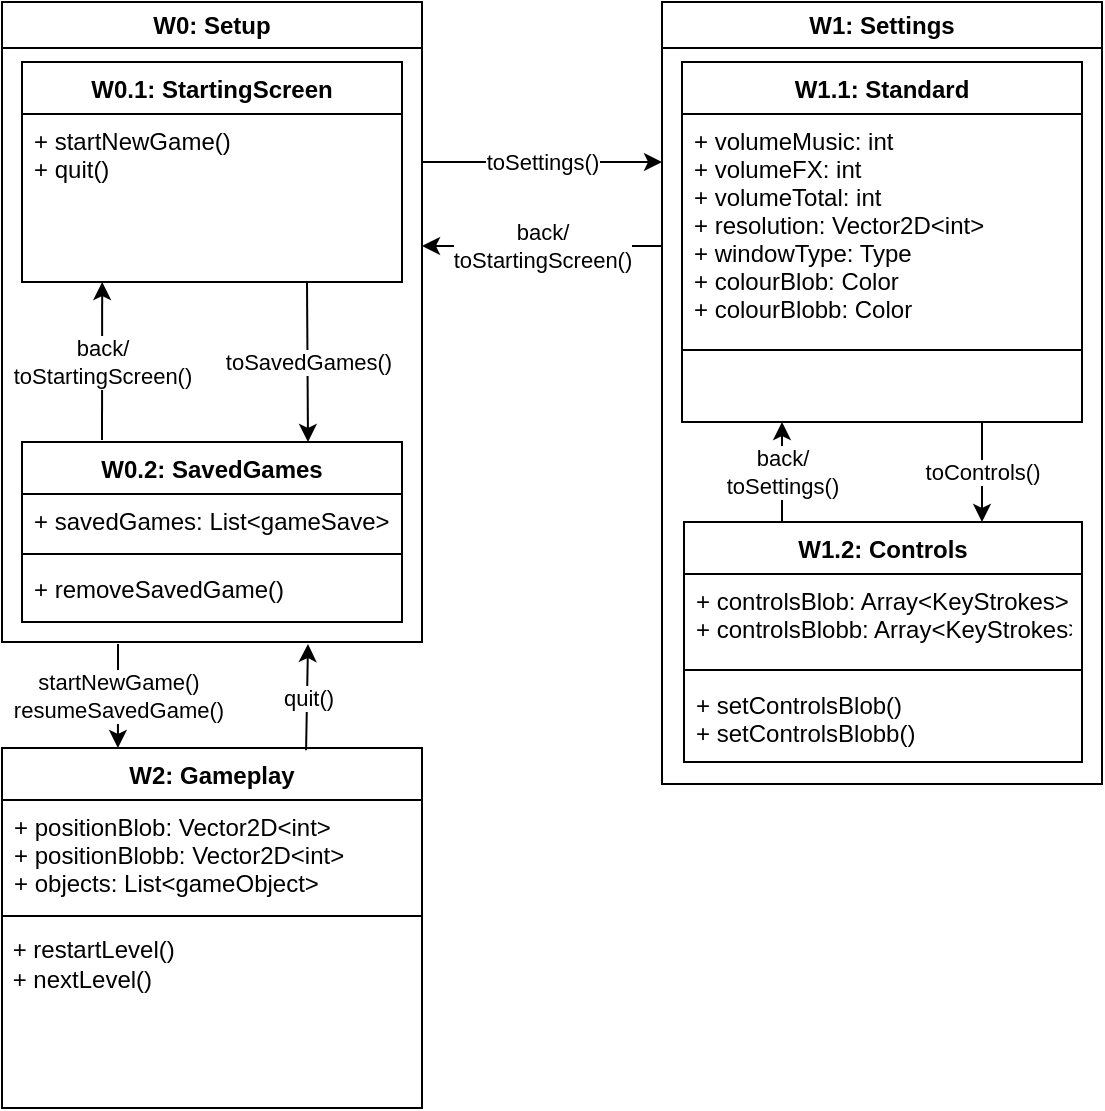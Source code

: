 <mxfile version="24.7.7">
  <diagram id="C5RBs43oDa-KdzZeNtuy" name="Page-1">
    <mxGraphModel dx="1434" dy="795" grid="1" gridSize="10" guides="1" tooltips="1" connect="1" arrows="1" fold="1" page="1" pageScale="1" pageWidth="827" pageHeight="1169" math="0" shadow="0">
      <root>
        <mxCell id="WIyWlLk6GJQsqaUBKTNV-0" />
        <mxCell id="WIyWlLk6GJQsqaUBKTNV-1" parent="WIyWlLk6GJQsqaUBKTNV-0" />
        <mxCell id="zkfFHV4jXpPFQw0GAbJ--0" value="W0.1: StartingScreen" style="swimlane;fontStyle=1;align=center;verticalAlign=top;childLayout=stackLayout;horizontal=1;startSize=26;horizontalStack=0;resizeParent=1;resizeLast=0;collapsible=1;marginBottom=0;rounded=0;shadow=0;strokeWidth=1;" parent="WIyWlLk6GJQsqaUBKTNV-1" vertex="1">
          <mxGeometry x="120" y="110" width="190" height="110" as="geometry">
            <mxRectangle x="230" y="140" width="160" height="26" as="alternateBounds" />
          </mxGeometry>
        </mxCell>
        <mxCell id="zkfFHV4jXpPFQw0GAbJ--5" value="+ startNewGame()&#xa;+ quit()&#xa;" style="text;align=left;verticalAlign=top;spacingLeft=4;spacingRight=4;overflow=hidden;rotatable=0;points=[[0,0.5],[1,0.5]];portConstraint=eastwest;" parent="zkfFHV4jXpPFQw0GAbJ--0" vertex="1">
          <mxGeometry y="26" width="190" height="80" as="geometry" />
        </mxCell>
        <mxCell id="zkfFHV4jXpPFQw0GAbJ--6" value="W0.2: SavedGames" style="swimlane;fontStyle=1;align=center;verticalAlign=top;childLayout=stackLayout;horizontal=1;startSize=26;horizontalStack=0;resizeParent=1;resizeLast=0;collapsible=1;marginBottom=0;rounded=0;shadow=0;strokeWidth=1;" parent="WIyWlLk6GJQsqaUBKTNV-1" vertex="1">
          <mxGeometry x="120" y="300" width="190" height="90" as="geometry">
            <mxRectangle x="130" y="380" width="160" height="26" as="alternateBounds" />
          </mxGeometry>
        </mxCell>
        <mxCell id="zkfFHV4jXpPFQw0GAbJ--7" value="+ savedGames: List&lt;gameSave&gt;" style="text;align=left;verticalAlign=top;spacingLeft=4;spacingRight=4;overflow=hidden;rotatable=0;points=[[0,0.5],[1,0.5]];portConstraint=eastwest;" parent="zkfFHV4jXpPFQw0GAbJ--6" vertex="1">
          <mxGeometry y="26" width="190" height="26" as="geometry" />
        </mxCell>
        <mxCell id="zkfFHV4jXpPFQw0GAbJ--9" value="" style="line;html=1;strokeWidth=1;align=left;verticalAlign=middle;spacingTop=-1;spacingLeft=3;spacingRight=3;rotatable=0;labelPosition=right;points=[];portConstraint=eastwest;" parent="zkfFHV4jXpPFQw0GAbJ--6" vertex="1">
          <mxGeometry y="52" width="190" height="8" as="geometry" />
        </mxCell>
        <mxCell id="zkfFHV4jXpPFQw0GAbJ--11" value="+ removeSavedGame()&#xa;" style="text;align=left;verticalAlign=top;spacingLeft=4;spacingRight=4;overflow=hidden;rotatable=0;points=[[0,0.5],[1,0.5]];portConstraint=eastwest;" parent="zkfFHV4jXpPFQw0GAbJ--6" vertex="1">
          <mxGeometry y="60" width="190" height="30" as="geometry" />
        </mxCell>
        <mxCell id="2Xg2u8yUF1Zuy6DpPv6z-0" value="W1: Settings" style="swimlane;whiteSpace=wrap;html=1;" vertex="1" parent="WIyWlLk6GJQsqaUBKTNV-1">
          <mxGeometry x="440" y="80" width="220" height="391" as="geometry" />
        </mxCell>
        <mxCell id="zkfFHV4jXpPFQw0GAbJ--17" value="W1.1: Standard" style="swimlane;fontStyle=1;align=center;verticalAlign=top;childLayout=stackLayout;horizontal=1;startSize=26;horizontalStack=0;resizeParent=1;resizeLast=0;collapsible=1;marginBottom=0;rounded=0;shadow=0;strokeWidth=1;" parent="2Xg2u8yUF1Zuy6DpPv6z-0" vertex="1">
          <mxGeometry x="10" y="30" width="200" height="180" as="geometry">
            <mxRectangle x="550" y="140" width="160" height="26" as="alternateBounds" />
          </mxGeometry>
        </mxCell>
        <mxCell id="zkfFHV4jXpPFQw0GAbJ--18" value="+ volumeMusic: int&#xa;+ volumeFX: int&#xa;+ volumeTotal: int&#xa;+ resolution: Vector2D&lt;int&gt;&#xa;+ windowType: Type&#xa;+ colourBlob: Color&#xa;+ colourBlobb: Color&#xa;" style="text;align=left;verticalAlign=top;spacingLeft=4;spacingRight=4;overflow=hidden;rotatable=0;points=[[0,0.5],[1,0.5]];portConstraint=eastwest;" parent="zkfFHV4jXpPFQw0GAbJ--17" vertex="1">
          <mxGeometry y="26" width="200" height="114" as="geometry" />
        </mxCell>
        <mxCell id="zkfFHV4jXpPFQw0GAbJ--23" value="" style="line;html=1;strokeWidth=1;align=left;verticalAlign=middle;spacingTop=-1;spacingLeft=3;spacingRight=3;rotatable=0;labelPosition=right;points=[];portConstraint=eastwest;" parent="zkfFHV4jXpPFQw0GAbJ--17" vertex="1">
          <mxGeometry y="140" width="200" height="8" as="geometry" />
        </mxCell>
        <mxCell id="2Xg2u8yUF1Zuy6DpPv6z-2" value="W0: Setup" style="swimlane;whiteSpace=wrap;html=1;" vertex="1" parent="WIyWlLk6GJQsqaUBKTNV-1">
          <mxGeometry x="110" y="80" width="210" height="320" as="geometry" />
        </mxCell>
        <mxCell id="2Xg2u8yUF1Zuy6DpPv6z-12" value="W2: Gameplay" style="swimlane;fontStyle=1;align=center;verticalAlign=top;childLayout=stackLayout;horizontal=1;startSize=26;horizontalStack=0;resizeParent=1;resizeLast=0;collapsible=1;marginBottom=0;rounded=0;shadow=0;strokeWidth=1;fillColor=none;" vertex="1" parent="WIyWlLk6GJQsqaUBKTNV-1">
          <mxGeometry x="110" y="453" width="210" height="180" as="geometry">
            <mxRectangle x="550" y="140" width="160" height="26" as="alternateBounds" />
          </mxGeometry>
        </mxCell>
        <mxCell id="2Xg2u8yUF1Zuy6DpPv6z-13" value="+ positionBlob: Vector2D&lt;int&gt;&#xa;+ positionBlobb: Vector2D&lt;int&gt;&#xa;+ objects: List&lt;gameObject&gt;&#xa;" style="text;align=left;verticalAlign=top;spacingLeft=4;spacingRight=4;overflow=hidden;rotatable=0;points=[[0,0.5],[1,0.5]];portConstraint=eastwest;" vertex="1" parent="2Xg2u8yUF1Zuy6DpPv6z-12">
          <mxGeometry y="26" width="210" height="54" as="geometry" />
        </mxCell>
        <mxCell id="2Xg2u8yUF1Zuy6DpPv6z-14" value="" style="line;html=1;strokeWidth=1;align=left;verticalAlign=middle;spacingTop=-1;spacingLeft=3;spacingRight=3;rotatable=0;labelPosition=right;points=[];portConstraint=eastwest;" vertex="1" parent="2Xg2u8yUF1Zuy6DpPv6z-12">
          <mxGeometry y="80" width="210" height="8" as="geometry" />
        </mxCell>
        <mxCell id="2Xg2u8yUF1Zuy6DpPv6z-15" value="&lt;div&gt;&amp;nbsp;+ restartLevel()&lt;/div&gt;&lt;div&gt;&amp;nbsp;+ nextLevel()&lt;/div&gt;&lt;div&gt; &lt;/div&gt;" style="text;html=1;align=left;verticalAlign=middle;resizable=0;points=[];autosize=1;strokeColor=none;fillColor=none;" vertex="1" parent="2Xg2u8yUF1Zuy6DpPv6z-12">
          <mxGeometry y="88" width="210" height="40" as="geometry" />
        </mxCell>
        <mxCell id="2Xg2u8yUF1Zuy6DpPv6z-16" value="quit()" style="endArrow=classic;html=1;rounded=0;exitX=0.724;exitY=0.006;exitDx=0;exitDy=0;exitPerimeter=0;" edge="1" parent="WIyWlLk6GJQsqaUBKTNV-1" source="2Xg2u8yUF1Zuy6DpPv6z-12">
          <mxGeometry width="50" height="50" relative="1" as="geometry">
            <mxPoint x="390" y="371" as="sourcePoint" />
            <mxPoint x="263" y="401" as="targetPoint" />
          </mxGeometry>
        </mxCell>
        <mxCell id="2Xg2u8yUF1Zuy6DpPv6z-17" value="&lt;div&gt;startNewGame()&lt;/div&gt;&lt;div&gt;resumeSavedGame()&lt;br&gt;&lt;/div&gt;" style="endArrow=classic;html=1;rounded=0;entryX=0.276;entryY=0;entryDx=0;entryDy=0;entryPerimeter=0;" edge="1" parent="WIyWlLk6GJQsqaUBKTNV-1" target="2Xg2u8yUF1Zuy6DpPv6z-12">
          <mxGeometry width="50" height="50" relative="1" as="geometry">
            <mxPoint x="168" y="401" as="sourcePoint" />
            <mxPoint x="440" y="321" as="targetPoint" />
          </mxGeometry>
        </mxCell>
        <mxCell id="2Xg2u8yUF1Zuy6DpPv6z-18" value="&lt;div&gt;back/&lt;/div&gt;&lt;div&gt;toStartingScreen()&lt;/div&gt;" style="endArrow=classic;html=1;rounded=0;entryX=0.211;entryY=1.05;entryDx=0;entryDy=0;entryPerimeter=0;" edge="1" parent="WIyWlLk6GJQsqaUBKTNV-1" target="zkfFHV4jXpPFQw0GAbJ--5">
          <mxGeometry width="50" height="50" relative="1" as="geometry">
            <mxPoint x="160" y="299" as="sourcePoint" />
            <mxPoint x="440" y="390" as="targetPoint" />
          </mxGeometry>
        </mxCell>
        <mxCell id="2Xg2u8yUF1Zuy6DpPv6z-19" value="toSavedGames()" style="endArrow=classic;html=1;rounded=0;exitX=0.75;exitY=1;exitDx=0;exitDy=0;" edge="1" parent="WIyWlLk6GJQsqaUBKTNV-1" source="zkfFHV4jXpPFQw0GAbJ--0">
          <mxGeometry width="50" height="50" relative="1" as="geometry">
            <mxPoint x="390" y="440" as="sourcePoint" />
            <mxPoint x="263" y="300" as="targetPoint" />
          </mxGeometry>
        </mxCell>
        <mxCell id="2Xg2u8yUF1Zuy6DpPv6z-20" value="toSettings()" style="endArrow=classic;html=1;rounded=0;exitX=1;exitY=0.25;exitDx=0;exitDy=0;" edge="1" parent="WIyWlLk6GJQsqaUBKTNV-1" source="2Xg2u8yUF1Zuy6DpPv6z-2">
          <mxGeometry width="50" height="50" relative="1" as="geometry">
            <mxPoint x="350" y="690" as="sourcePoint" />
            <mxPoint x="440" y="160" as="targetPoint" />
          </mxGeometry>
        </mxCell>
        <mxCell id="2Xg2u8yUF1Zuy6DpPv6z-21" value="&lt;div&gt;back/&lt;/div&gt;&lt;div&gt;toStartingScreen()&lt;/div&gt;" style="endArrow=classic;html=1;rounded=0;" edge="1" parent="WIyWlLk6GJQsqaUBKTNV-1">
          <mxGeometry width="50" height="50" relative="1" as="geometry">
            <mxPoint x="440" y="202" as="sourcePoint" />
            <mxPoint x="320" y="202" as="targetPoint" />
            <Array as="points">
              <mxPoint x="360" y="202" />
            </Array>
          </mxGeometry>
        </mxCell>
        <mxCell id="2Xg2u8yUF1Zuy6DpPv6z-22" value="&lt;div&gt;back/&lt;/div&gt;&lt;div&gt;toSettings()&lt;br&gt;&lt;/div&gt;" style="endArrow=classic;html=1;rounded=0;entryX=0.25;entryY=1;entryDx=0;entryDy=0;" edge="1" parent="WIyWlLk6GJQsqaUBKTNV-1" target="zkfFHV4jXpPFQw0GAbJ--17">
          <mxGeometry width="50" height="50" relative="1" as="geometry">
            <mxPoint x="500" y="340" as="sourcePoint" />
            <mxPoint x="440" y="390" as="targetPoint" />
          </mxGeometry>
        </mxCell>
        <mxCell id="2Xg2u8yUF1Zuy6DpPv6z-23" value="toControls()" style="endArrow=classic;html=1;rounded=0;exitX=0.75;exitY=1;exitDx=0;exitDy=0;" edge="1" parent="WIyWlLk6GJQsqaUBKTNV-1" source="zkfFHV4jXpPFQw0GAbJ--17">
          <mxGeometry width="50" height="50" relative="1" as="geometry">
            <mxPoint x="390" y="440" as="sourcePoint" />
            <mxPoint x="600" y="340" as="targetPoint" />
          </mxGeometry>
        </mxCell>
        <mxCell id="2Xg2u8yUF1Zuy6DpPv6z-25" value="W1.2: Controls" style="swimlane;fontStyle=1;align=center;verticalAlign=top;childLayout=stackLayout;horizontal=1;startSize=26;horizontalStack=0;resizeParent=1;resizeLast=0;collapsible=1;marginBottom=0;rounded=0;shadow=0;strokeWidth=1;" vertex="1" parent="WIyWlLk6GJQsqaUBKTNV-1">
          <mxGeometry x="451" y="340" width="199" height="120" as="geometry">
            <mxRectangle x="130" y="380" width="160" height="26" as="alternateBounds" />
          </mxGeometry>
        </mxCell>
        <mxCell id="2Xg2u8yUF1Zuy6DpPv6z-26" value="+ controlsBlob: Array&lt;KeyStrokes&gt;&#xa;+ controlsBlobb: Array&lt;KeyStrokes&gt;&#xa;" style="text;align=left;verticalAlign=top;spacingLeft=4;spacingRight=4;overflow=hidden;rotatable=0;points=[[0,0.5],[1,0.5]];portConstraint=eastwest;" vertex="1" parent="2Xg2u8yUF1Zuy6DpPv6z-25">
          <mxGeometry y="26" width="199" height="44" as="geometry" />
        </mxCell>
        <mxCell id="2Xg2u8yUF1Zuy6DpPv6z-27" value="" style="line;html=1;strokeWidth=1;align=left;verticalAlign=middle;spacingTop=-1;spacingLeft=3;spacingRight=3;rotatable=0;labelPosition=right;points=[];portConstraint=eastwest;" vertex="1" parent="2Xg2u8yUF1Zuy6DpPv6z-25">
          <mxGeometry y="70" width="199" height="8" as="geometry" />
        </mxCell>
        <mxCell id="2Xg2u8yUF1Zuy6DpPv6z-28" value="+ setControlsBlob()&#xa;+ setControlsBlobb()&#xa;&#xa;" style="text;align=left;verticalAlign=top;spacingLeft=4;spacingRight=4;overflow=hidden;rotatable=0;points=[[0,0.5],[1,0.5]];portConstraint=eastwest;" vertex="1" parent="2Xg2u8yUF1Zuy6DpPv6z-25">
          <mxGeometry y="78" width="199" height="42" as="geometry" />
        </mxCell>
      </root>
    </mxGraphModel>
  </diagram>
</mxfile>
